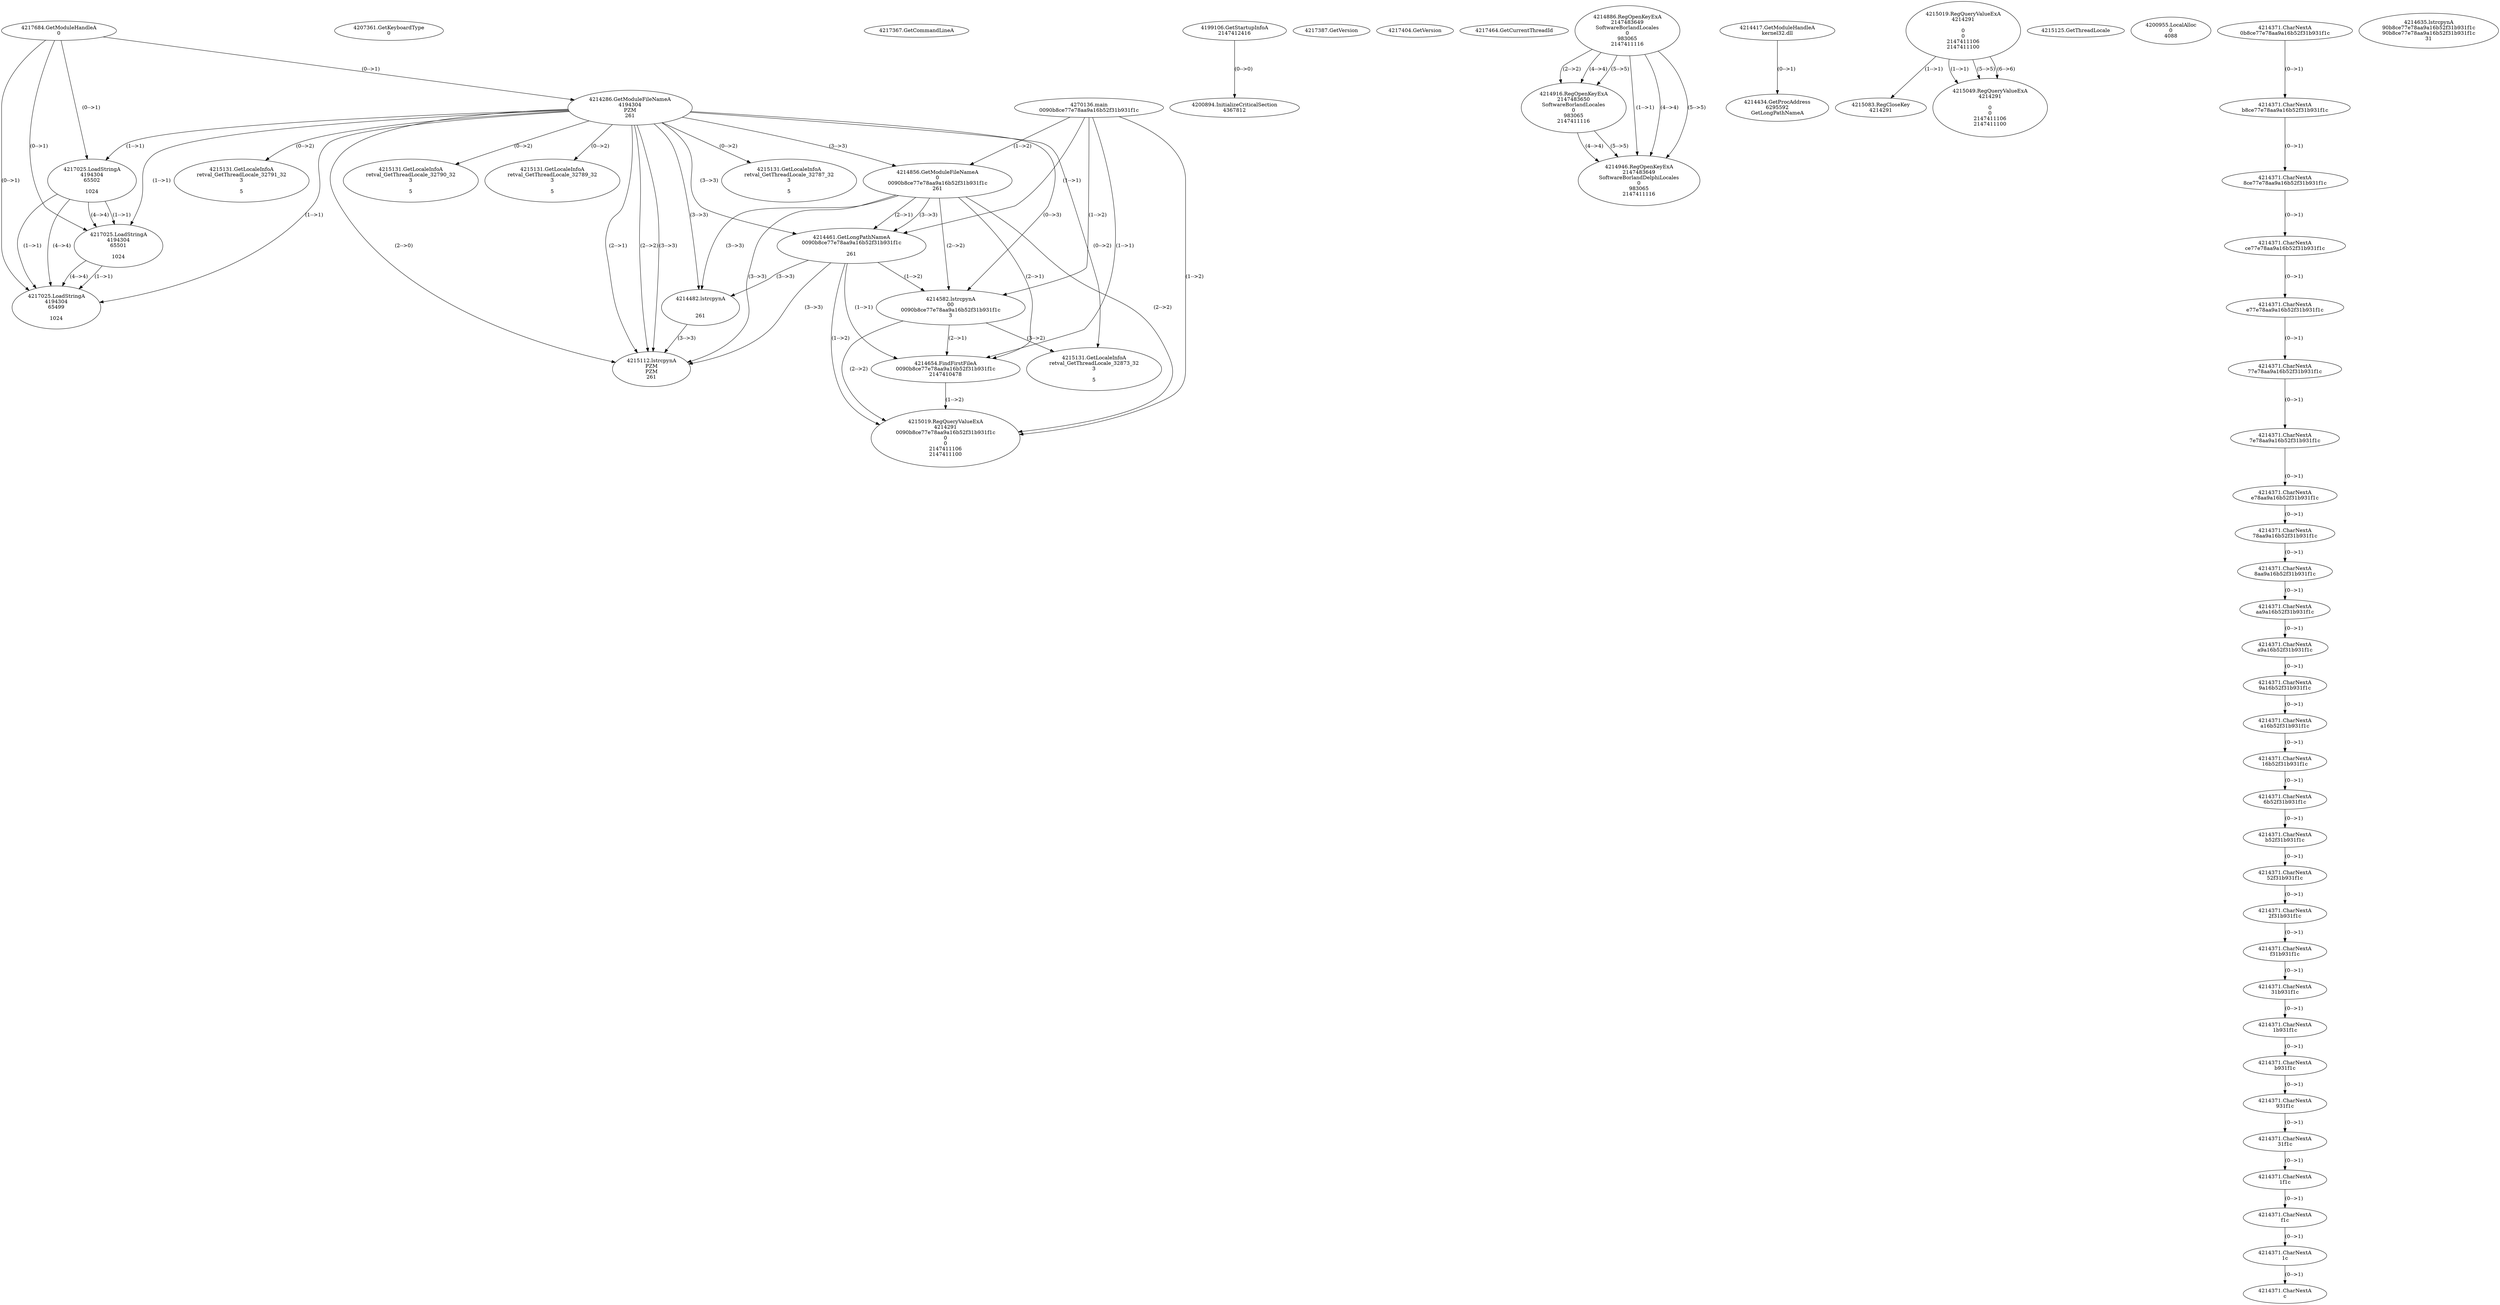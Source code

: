 // Global SCDG with merge call
digraph {
	0 [label="4270136.main
0090b8ce77e78aa9a16b52f31b931f1c"]
	1 [label="4217684.GetModuleHandleA
0"]
	2 [label="4207361.GetKeyboardType
0"]
	3 [label="4217367.GetCommandLineA
"]
	4 [label="4199106.GetStartupInfoA
2147412416"]
	5 [label="4217387.GetVersion
"]
	6 [label="4217404.GetVersion
"]
	7 [label="4217464.GetCurrentThreadId
"]
	8 [label="4214286.GetModuleFileNameA
4194304
PZM
261"]
	1 -> 8 [label="(0-->1)"]
	9 [label="4214856.GetModuleFileNameA
0
0090b8ce77e78aa9a16b52f31b931f1c
261"]
	0 -> 9 [label="(1-->2)"]
	8 -> 9 [label="(3-->3)"]
	10 [label="4214886.RegOpenKeyExA
2147483649
Software\Borland\Locales
0
983065
2147411116"]
	11 [label="4214417.GetModuleHandleA
kernel32.dll"]
	12 [label="4214434.GetProcAddress
6295592
GetLongPathNameA"]
	11 -> 12 [label="(0-->1)"]
	13 [label="4214461.GetLongPathNameA
0090b8ce77e78aa9a16b52f31b931f1c

261"]
	0 -> 13 [label="(1-->1)"]
	9 -> 13 [label="(2-->1)"]
	8 -> 13 [label="(3-->3)"]
	9 -> 13 [label="(3-->3)"]
	14 [label="4214482.lstrcpynA


261"]
	8 -> 14 [label="(3-->3)"]
	9 -> 14 [label="(3-->3)"]
	13 -> 14 [label="(3-->3)"]
	15 [label="4215019.RegQueryValueExA
4214291

0
0
2147411106
2147411100"]
	16 [label="4215083.RegCloseKey
4214291"]
	15 -> 16 [label="(1-->1)"]
	17 [label="4215112.lstrcpynA
PZM
PZM
261"]
	8 -> 17 [label="(2-->1)"]
	8 -> 17 [label="(2-->2)"]
	8 -> 17 [label="(3-->3)"]
	9 -> 17 [label="(3-->3)"]
	13 -> 17 [label="(3-->3)"]
	14 -> 17 [label="(3-->3)"]
	8 -> 17 [label="(2-->0)"]
	18 [label="4215125.GetThreadLocale
"]
	19 [label="4215131.GetLocaleInfoA
retval_GetThreadLocale_32791_32
3

5"]
	8 -> 19 [label="(0-->2)"]
	20 [label="4217025.LoadStringA
4194304
65502

1024"]
	1 -> 20 [label="(0-->1)"]
	8 -> 20 [label="(1-->1)"]
	21 [label="4217025.LoadStringA
4194304
65501

1024"]
	1 -> 21 [label="(0-->1)"]
	8 -> 21 [label="(1-->1)"]
	20 -> 21 [label="(1-->1)"]
	20 -> 21 [label="(4-->4)"]
	22 [label="4217025.LoadStringA
4194304
65499

1024"]
	1 -> 22 [label="(0-->1)"]
	8 -> 22 [label="(1-->1)"]
	20 -> 22 [label="(1-->1)"]
	21 -> 22 [label="(1-->1)"]
	20 -> 22 [label="(4-->4)"]
	21 -> 22 [label="(4-->4)"]
	23 [label="4214916.RegOpenKeyExA
2147483650
Software\Borland\Locales
0
983065
2147411116"]
	10 -> 23 [label="(2-->2)"]
	10 -> 23 [label="(4-->4)"]
	10 -> 23 [label="(5-->5)"]
	24 [label="4215049.RegQueryValueExA
4214291

0
0
2147411106
2147411100"]
	15 -> 24 [label="(1-->1)"]
	15 -> 24 [label="(5-->5)"]
	15 -> 24 [label="(6-->6)"]
	25 [label="4215131.GetLocaleInfoA
retval_GetThreadLocale_32790_32
3

5"]
	8 -> 25 [label="(0-->2)"]
	26 [label="4215131.GetLocaleInfoA
retval_GetThreadLocale_32789_32
3

5"]
	8 -> 26 [label="(0-->2)"]
	27 [label="4200894.InitializeCriticalSection
4367812"]
	4 -> 27 [label="(0-->0)"]
	28 [label="4200955.LocalAlloc
0
4088"]
	29 [label="4214946.RegOpenKeyExA
2147483649
Software\Borland\Delphi\Locales
0
983065
2147411116"]
	10 -> 29 [label="(1-->1)"]
	10 -> 29 [label="(4-->4)"]
	23 -> 29 [label="(4-->4)"]
	10 -> 29 [label="(5-->5)"]
	23 -> 29 [label="(5-->5)"]
	30 [label="4214582.lstrcpynA
00
0090b8ce77e78aa9a16b52f31b931f1c
3"]
	0 -> 30 [label="(1-->2)"]
	9 -> 30 [label="(2-->2)"]
	13 -> 30 [label="(1-->2)"]
	8 -> 30 [label="(0-->3)"]
	31 [label="4214371.CharNextA
0b8ce77e78aa9a16b52f31b931f1c"]
	32 [label="4214371.CharNextA
b8ce77e78aa9a16b52f31b931f1c"]
	31 -> 32 [label="(0-->1)"]
	33 [label="4214371.CharNextA
8ce77e78aa9a16b52f31b931f1c"]
	32 -> 33 [label="(0-->1)"]
	34 [label="4214371.CharNextA
ce77e78aa9a16b52f31b931f1c"]
	33 -> 34 [label="(0-->1)"]
	35 [label="4214371.CharNextA
e77e78aa9a16b52f31b931f1c"]
	34 -> 35 [label="(0-->1)"]
	36 [label="4214371.CharNextA
77e78aa9a16b52f31b931f1c"]
	35 -> 36 [label="(0-->1)"]
	37 [label="4214371.CharNextA
7e78aa9a16b52f31b931f1c"]
	36 -> 37 [label="(0-->1)"]
	38 [label="4214371.CharNextA
e78aa9a16b52f31b931f1c"]
	37 -> 38 [label="(0-->1)"]
	39 [label="4214371.CharNextA
78aa9a16b52f31b931f1c"]
	38 -> 39 [label="(0-->1)"]
	40 [label="4214371.CharNextA
8aa9a16b52f31b931f1c"]
	39 -> 40 [label="(0-->1)"]
	41 [label="4214371.CharNextA
aa9a16b52f31b931f1c"]
	40 -> 41 [label="(0-->1)"]
	42 [label="4214371.CharNextA
a9a16b52f31b931f1c"]
	41 -> 42 [label="(0-->1)"]
	43 [label="4214371.CharNextA
9a16b52f31b931f1c"]
	42 -> 43 [label="(0-->1)"]
	44 [label="4214371.CharNextA
a16b52f31b931f1c"]
	43 -> 44 [label="(0-->1)"]
	45 [label="4214371.CharNextA
16b52f31b931f1c"]
	44 -> 45 [label="(0-->1)"]
	46 [label="4214371.CharNextA
6b52f31b931f1c"]
	45 -> 46 [label="(0-->1)"]
	47 [label="4214371.CharNextA
b52f31b931f1c"]
	46 -> 47 [label="(0-->1)"]
	48 [label="4214371.CharNextA
52f31b931f1c"]
	47 -> 48 [label="(0-->1)"]
	49 [label="4214371.CharNextA
2f31b931f1c"]
	48 -> 49 [label="(0-->1)"]
	50 [label="4214371.CharNextA
f31b931f1c"]
	49 -> 50 [label="(0-->1)"]
	51 [label="4214371.CharNextA
31b931f1c"]
	50 -> 51 [label="(0-->1)"]
	52 [label="4214371.CharNextA
1b931f1c"]
	51 -> 52 [label="(0-->1)"]
	53 [label="4214371.CharNextA
b931f1c"]
	52 -> 53 [label="(0-->1)"]
	54 [label="4214371.CharNextA
931f1c"]
	53 -> 54 [label="(0-->1)"]
	55 [label="4214371.CharNextA
31f1c"]
	54 -> 55 [label="(0-->1)"]
	56 [label="4214371.CharNextA
1f1c"]
	55 -> 56 [label="(0-->1)"]
	57 [label="4214371.CharNextA
f1c"]
	56 -> 57 [label="(0-->1)"]
	58 [label="4214371.CharNextA
1c"]
	57 -> 58 [label="(0-->1)"]
	59 [label="4214371.CharNextA
c"]
	58 -> 59 [label="(0-->1)"]
	60 [label="4214635.lstrcpynA
90b8ce77e78aa9a16b52f31b931f1c
90b8ce77e78aa9a16b52f31b931f1c
31"]
	61 [label="4214654.FindFirstFileA
0090b8ce77e78aa9a16b52f31b931f1c
2147410478"]
	0 -> 61 [label="(1-->1)"]
	9 -> 61 [label="(2-->1)"]
	13 -> 61 [label="(1-->1)"]
	30 -> 61 [label="(2-->1)"]
	62 [label="4215019.RegQueryValueExA
4214291
0090b8ce77e78aa9a16b52f31b931f1c
0
0
2147411106
2147411100"]
	0 -> 62 [label="(1-->2)"]
	9 -> 62 [label="(2-->2)"]
	13 -> 62 [label="(1-->2)"]
	30 -> 62 [label="(2-->2)"]
	61 -> 62 [label="(1-->2)"]
	63 [label="4215131.GetLocaleInfoA
retval_GetThreadLocale_32873_32
3

5"]
	8 -> 63 [label="(0-->2)"]
	30 -> 63 [label="(3-->2)"]
	64 [label="4215131.GetLocaleInfoA
retval_GetThreadLocale_32787_32
3

5"]
	8 -> 64 [label="(0-->2)"]
}
